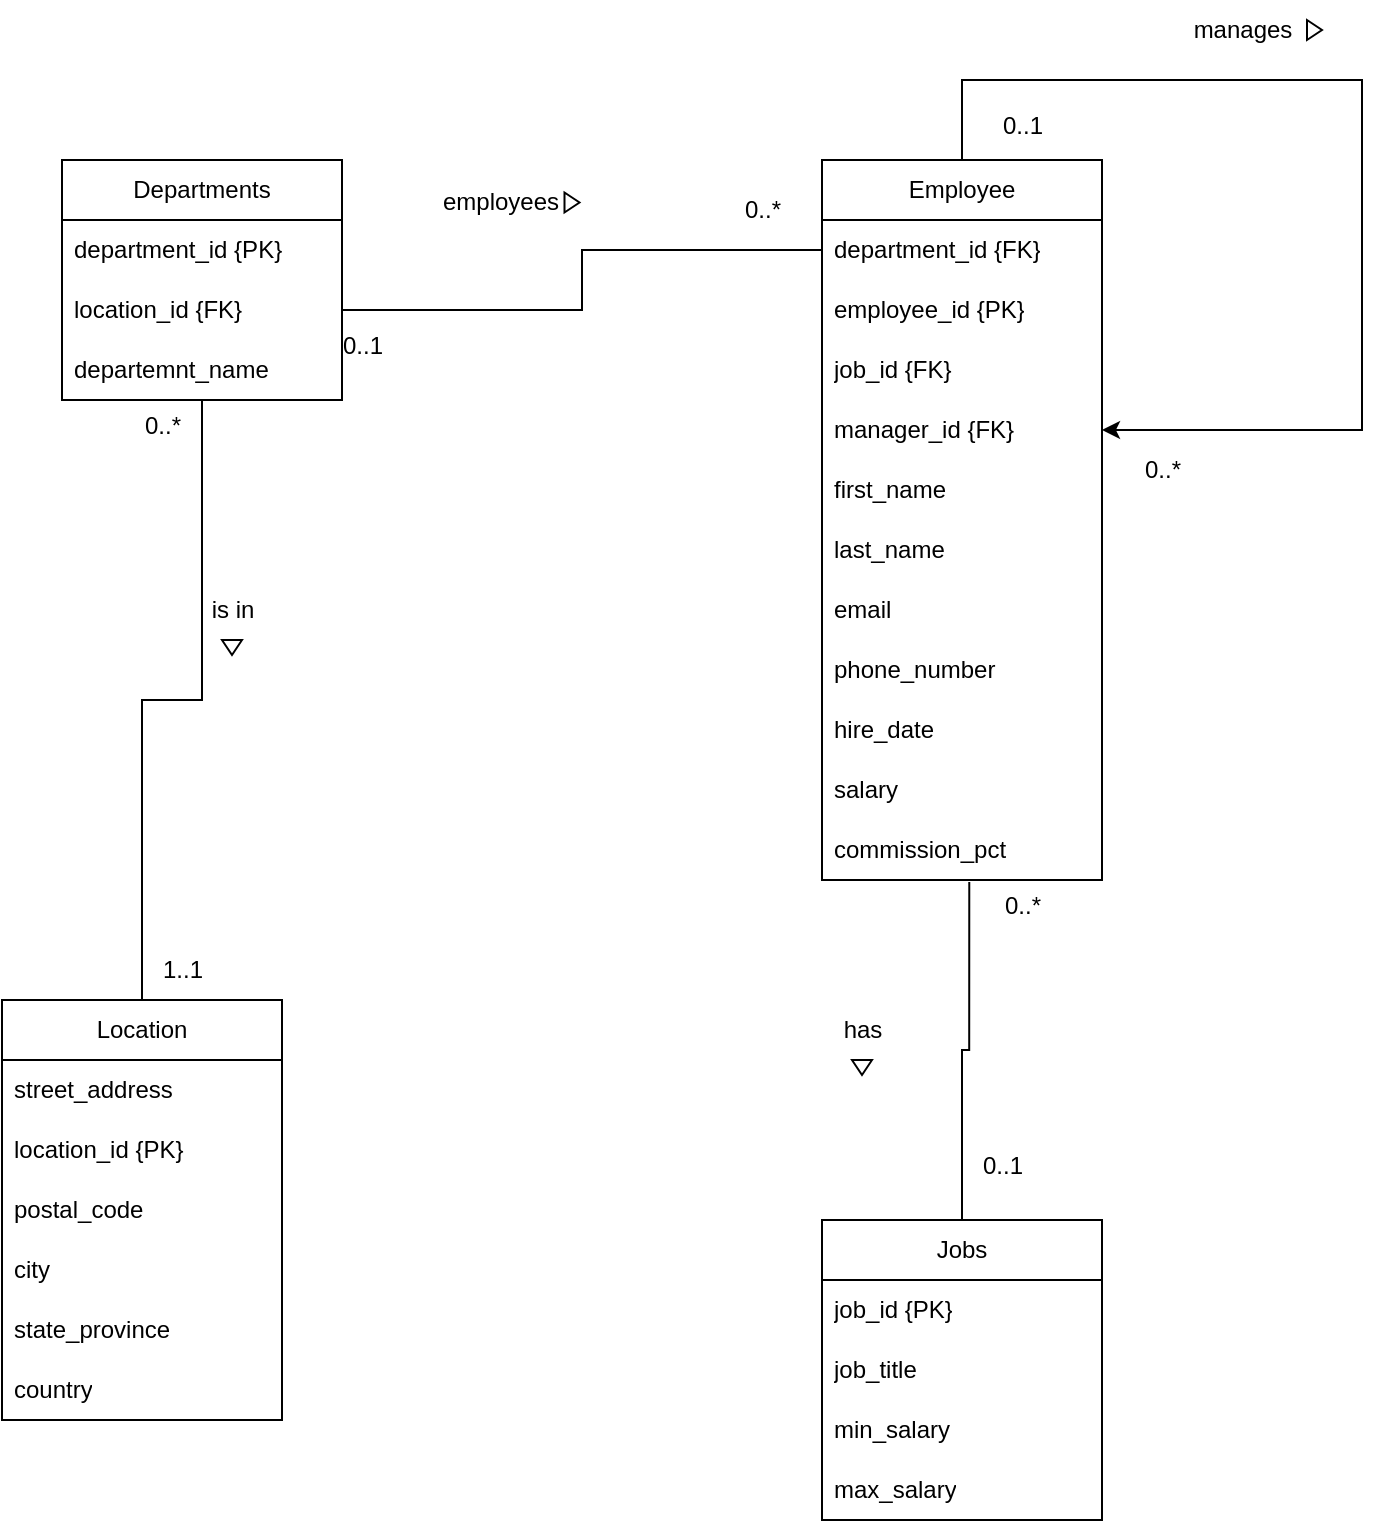 <mxfile version="22.0.8" type="github">
  <diagram name="Page-1" id="Bokwbh1TYy-wzka9U8Dz">
    <mxGraphModel dx="1532" dy="817" grid="1" gridSize="10" guides="1" tooltips="1" connect="1" arrows="1" fold="1" page="1" pageScale="1" pageWidth="850" pageHeight="1100" math="0" shadow="0">
      <root>
        <mxCell id="0" />
        <mxCell id="1" parent="0" />
        <mxCell id="zZS7CD2ujHk6g-rQfy7F-35" style="edgeStyle=orthogonalEdgeStyle;rounded=0;orthogonalLoop=1;jettySize=auto;html=1;entryX=0.5;entryY=0;entryDx=0;entryDy=0;endArrow=none;endFill=0;" edge="1" parent="1" source="zZS7CD2ujHk6g-rQfy7F-1" target="zZS7CD2ujHk6g-rQfy7F-19">
          <mxGeometry relative="1" as="geometry" />
        </mxCell>
        <mxCell id="zZS7CD2ujHk6g-rQfy7F-1" value="Departments" style="swimlane;fontStyle=0;childLayout=stackLayout;horizontal=1;startSize=30;horizontalStack=0;resizeParent=1;resizeParentMax=0;resizeLast=0;collapsible=1;marginBottom=0;whiteSpace=wrap;html=1;" vertex="1" parent="1">
          <mxGeometry x="140" y="150" width="140" height="120" as="geometry" />
        </mxCell>
        <mxCell id="zZS7CD2ujHk6g-rQfy7F-2" value="department_id {PK}" style="text;strokeColor=none;fillColor=none;align=left;verticalAlign=middle;spacingLeft=4;spacingRight=4;overflow=hidden;points=[[0,0.5],[1,0.5]];portConstraint=eastwest;rotatable=0;whiteSpace=wrap;html=1;" vertex="1" parent="zZS7CD2ujHk6g-rQfy7F-1">
          <mxGeometry y="30" width="140" height="30" as="geometry" />
        </mxCell>
        <mxCell id="zZS7CD2ujHk6g-rQfy7F-9" value="location_id {FK}" style="text;strokeColor=none;fillColor=none;align=left;verticalAlign=middle;spacingLeft=4;spacingRight=4;overflow=hidden;points=[[0,0.5],[1,0.5]];portConstraint=eastwest;rotatable=0;whiteSpace=wrap;html=1;" vertex="1" parent="zZS7CD2ujHk6g-rQfy7F-1">
          <mxGeometry y="60" width="140" height="30" as="geometry" />
        </mxCell>
        <mxCell id="zZS7CD2ujHk6g-rQfy7F-3" value="departemnt_name" style="text;strokeColor=none;fillColor=none;align=left;verticalAlign=middle;spacingLeft=4;spacingRight=4;overflow=hidden;points=[[0,0.5],[1,0.5]];portConstraint=eastwest;rotatable=0;whiteSpace=wrap;html=1;" vertex="1" parent="zZS7CD2ujHk6g-rQfy7F-1">
          <mxGeometry y="90" width="140" height="30" as="geometry" />
        </mxCell>
        <mxCell id="zZS7CD2ujHk6g-rQfy7F-5" value="Employee" style="swimlane;fontStyle=0;childLayout=stackLayout;horizontal=1;startSize=30;horizontalStack=0;resizeParent=1;resizeParentMax=0;resizeLast=0;collapsible=1;marginBottom=0;whiteSpace=wrap;html=1;" vertex="1" parent="1">
          <mxGeometry x="520" y="150" width="140" height="360" as="geometry" />
        </mxCell>
        <mxCell id="zZS7CD2ujHk6g-rQfy7F-6" value="department_id {FK}" style="text;strokeColor=none;fillColor=none;align=left;verticalAlign=middle;spacingLeft=4;spacingRight=4;overflow=hidden;points=[[0,0.5],[1,0.5]];portConstraint=eastwest;rotatable=0;whiteSpace=wrap;html=1;" vertex="1" parent="zZS7CD2ujHk6g-rQfy7F-5">
          <mxGeometry y="30" width="140" height="30" as="geometry" />
        </mxCell>
        <mxCell id="zZS7CD2ujHk6g-rQfy7F-8" value="employee_id {PK}" style="text;strokeColor=none;fillColor=none;align=left;verticalAlign=middle;spacingLeft=4;spacingRight=4;overflow=hidden;points=[[0,0.5],[1,0.5]];portConstraint=eastwest;rotatable=0;whiteSpace=wrap;html=1;" vertex="1" parent="zZS7CD2ujHk6g-rQfy7F-5">
          <mxGeometry y="60" width="140" height="30" as="geometry" />
        </mxCell>
        <mxCell id="zZS7CD2ujHk6g-rQfy7F-11" value="job_id {FK}" style="text;strokeColor=none;fillColor=none;align=left;verticalAlign=middle;spacingLeft=4;spacingRight=4;overflow=hidden;points=[[0,0.5],[1,0.5]];portConstraint=eastwest;rotatable=0;whiteSpace=wrap;html=1;" vertex="1" parent="zZS7CD2ujHk6g-rQfy7F-5">
          <mxGeometry y="90" width="140" height="30" as="geometry" />
        </mxCell>
        <mxCell id="zZS7CD2ujHk6g-rQfy7F-7" value="manager_id {FK}" style="text;strokeColor=none;fillColor=none;align=left;verticalAlign=middle;spacingLeft=4;spacingRight=4;overflow=hidden;points=[[0,0.5],[1,0.5]];portConstraint=eastwest;rotatable=0;whiteSpace=wrap;html=1;" vertex="1" parent="zZS7CD2ujHk6g-rQfy7F-5">
          <mxGeometry y="120" width="140" height="30" as="geometry" />
        </mxCell>
        <mxCell id="zZS7CD2ujHk6g-rQfy7F-13" value="first_name" style="text;strokeColor=none;fillColor=none;align=left;verticalAlign=middle;spacingLeft=4;spacingRight=4;overflow=hidden;points=[[0,0.5],[1,0.5]];portConstraint=eastwest;rotatable=0;whiteSpace=wrap;html=1;" vertex="1" parent="zZS7CD2ujHk6g-rQfy7F-5">
          <mxGeometry y="150" width="140" height="30" as="geometry" />
        </mxCell>
        <mxCell id="zZS7CD2ujHk6g-rQfy7F-14" value="last_name" style="text;strokeColor=none;fillColor=none;align=left;verticalAlign=middle;spacingLeft=4;spacingRight=4;overflow=hidden;points=[[0,0.5],[1,0.5]];portConstraint=eastwest;rotatable=0;whiteSpace=wrap;html=1;" vertex="1" parent="zZS7CD2ujHk6g-rQfy7F-5">
          <mxGeometry y="180" width="140" height="30" as="geometry" />
        </mxCell>
        <mxCell id="zZS7CD2ujHk6g-rQfy7F-16" value="email" style="text;strokeColor=none;fillColor=none;align=left;verticalAlign=middle;spacingLeft=4;spacingRight=4;overflow=hidden;points=[[0,0.5],[1,0.5]];portConstraint=eastwest;rotatable=0;whiteSpace=wrap;html=1;" vertex="1" parent="zZS7CD2ujHk6g-rQfy7F-5">
          <mxGeometry y="210" width="140" height="30" as="geometry" />
        </mxCell>
        <mxCell id="zZS7CD2ujHk6g-rQfy7F-18" value="phone_number" style="text;strokeColor=none;fillColor=none;align=left;verticalAlign=middle;spacingLeft=4;spacingRight=4;overflow=hidden;points=[[0,0.5],[1,0.5]];portConstraint=eastwest;rotatable=0;whiteSpace=wrap;html=1;" vertex="1" parent="zZS7CD2ujHk6g-rQfy7F-5">
          <mxGeometry y="240" width="140" height="30" as="geometry" />
        </mxCell>
        <mxCell id="zZS7CD2ujHk6g-rQfy7F-17" value="hire_date" style="text;strokeColor=none;fillColor=none;align=left;verticalAlign=middle;spacingLeft=4;spacingRight=4;overflow=hidden;points=[[0,0.5],[1,0.5]];portConstraint=eastwest;rotatable=0;whiteSpace=wrap;html=1;" vertex="1" parent="zZS7CD2ujHk6g-rQfy7F-5">
          <mxGeometry y="270" width="140" height="30" as="geometry" />
        </mxCell>
        <mxCell id="zZS7CD2ujHk6g-rQfy7F-15" value="salary" style="text;strokeColor=none;fillColor=none;align=left;verticalAlign=middle;spacingLeft=4;spacingRight=4;overflow=hidden;points=[[0,0.5],[1,0.5]];portConstraint=eastwest;rotatable=0;whiteSpace=wrap;html=1;" vertex="1" parent="zZS7CD2ujHk6g-rQfy7F-5">
          <mxGeometry y="300" width="140" height="30" as="geometry" />
        </mxCell>
        <mxCell id="zZS7CD2ujHk6g-rQfy7F-12" value="commission_pct" style="text;strokeColor=none;fillColor=none;align=left;verticalAlign=middle;spacingLeft=4;spacingRight=4;overflow=hidden;points=[[0,0.5],[1,0.5]];portConstraint=eastwest;rotatable=0;whiteSpace=wrap;html=1;" vertex="1" parent="zZS7CD2ujHk6g-rQfy7F-5">
          <mxGeometry y="330" width="140" height="30" as="geometry" />
        </mxCell>
        <mxCell id="zZS7CD2ujHk6g-rQfy7F-54" style="edgeStyle=orthogonalEdgeStyle;rounded=0;orthogonalLoop=1;jettySize=auto;html=1;exitX=0.5;exitY=0;exitDx=0;exitDy=0;entryX=1;entryY=0.5;entryDx=0;entryDy=0;" edge="1" parent="zZS7CD2ujHk6g-rQfy7F-5" source="zZS7CD2ujHk6g-rQfy7F-5" target="zZS7CD2ujHk6g-rQfy7F-7">
          <mxGeometry relative="1" as="geometry">
            <Array as="points">
              <mxPoint x="70" y="-40" />
              <mxPoint x="270" y="-40" />
              <mxPoint x="270" y="135" />
            </Array>
          </mxGeometry>
        </mxCell>
        <mxCell id="zZS7CD2ujHk6g-rQfy7F-19" value="Location" style="swimlane;fontStyle=0;childLayout=stackLayout;horizontal=1;startSize=30;horizontalStack=0;resizeParent=1;resizeParentMax=0;resizeLast=0;collapsible=1;marginBottom=0;whiteSpace=wrap;html=1;" vertex="1" parent="1">
          <mxGeometry x="110" y="570" width="140" height="210" as="geometry" />
        </mxCell>
        <mxCell id="zZS7CD2ujHk6g-rQfy7F-20" value="street_address" style="text;strokeColor=none;fillColor=none;align=left;verticalAlign=middle;spacingLeft=4;spacingRight=4;overflow=hidden;points=[[0,0.5],[1,0.5]];portConstraint=eastwest;rotatable=0;whiteSpace=wrap;html=1;" vertex="1" parent="zZS7CD2ujHk6g-rQfy7F-19">
          <mxGeometry y="30" width="140" height="30" as="geometry" />
        </mxCell>
        <mxCell id="zZS7CD2ujHk6g-rQfy7F-21" value="location_id {PK}" style="text;strokeColor=none;fillColor=none;align=left;verticalAlign=middle;spacingLeft=4;spacingRight=4;overflow=hidden;points=[[0,0.5],[1,0.5]];portConstraint=eastwest;rotatable=0;whiteSpace=wrap;html=1;" vertex="1" parent="zZS7CD2ujHk6g-rQfy7F-19">
          <mxGeometry y="60" width="140" height="30" as="geometry" />
        </mxCell>
        <mxCell id="zZS7CD2ujHk6g-rQfy7F-27" value="postal_code" style="text;strokeColor=none;fillColor=none;align=left;verticalAlign=middle;spacingLeft=4;spacingRight=4;overflow=hidden;points=[[0,0.5],[1,0.5]];portConstraint=eastwest;rotatable=0;whiteSpace=wrap;html=1;" vertex="1" parent="zZS7CD2ujHk6g-rQfy7F-19">
          <mxGeometry y="90" width="140" height="30" as="geometry" />
        </mxCell>
        <mxCell id="zZS7CD2ujHk6g-rQfy7F-22" value="city" style="text;strokeColor=none;fillColor=none;align=left;verticalAlign=middle;spacingLeft=4;spacingRight=4;overflow=hidden;points=[[0,0.5],[1,0.5]];portConstraint=eastwest;rotatable=0;whiteSpace=wrap;html=1;" vertex="1" parent="zZS7CD2ujHk6g-rQfy7F-19">
          <mxGeometry y="120" width="140" height="30" as="geometry" />
        </mxCell>
        <mxCell id="zZS7CD2ujHk6g-rQfy7F-28" value="state_province" style="text;strokeColor=none;fillColor=none;align=left;verticalAlign=middle;spacingLeft=4;spacingRight=4;overflow=hidden;points=[[0,0.5],[1,0.5]];portConstraint=eastwest;rotatable=0;whiteSpace=wrap;html=1;" vertex="1" parent="zZS7CD2ujHk6g-rQfy7F-19">
          <mxGeometry y="150" width="140" height="30" as="geometry" />
        </mxCell>
        <mxCell id="zZS7CD2ujHk6g-rQfy7F-29" value="country" style="text;strokeColor=none;fillColor=none;align=left;verticalAlign=middle;spacingLeft=4;spacingRight=4;overflow=hidden;points=[[0,0.5],[1,0.5]];portConstraint=eastwest;rotatable=0;whiteSpace=wrap;html=1;" vertex="1" parent="zZS7CD2ujHk6g-rQfy7F-19">
          <mxGeometry y="180" width="140" height="30" as="geometry" />
        </mxCell>
        <mxCell id="zZS7CD2ujHk6g-rQfy7F-23" value="Jobs" style="swimlane;fontStyle=0;childLayout=stackLayout;horizontal=1;startSize=30;horizontalStack=0;resizeParent=1;resizeParentMax=0;resizeLast=0;collapsible=1;marginBottom=0;whiteSpace=wrap;html=1;" vertex="1" parent="1">
          <mxGeometry x="520" y="680" width="140" height="150" as="geometry" />
        </mxCell>
        <mxCell id="zZS7CD2ujHk6g-rQfy7F-24" value="job_id {PK}" style="text;strokeColor=none;fillColor=none;align=left;verticalAlign=middle;spacingLeft=4;spacingRight=4;overflow=hidden;points=[[0,0.5],[1,0.5]];portConstraint=eastwest;rotatable=0;whiteSpace=wrap;html=1;" vertex="1" parent="zZS7CD2ujHk6g-rQfy7F-23">
          <mxGeometry y="30" width="140" height="30" as="geometry" />
        </mxCell>
        <mxCell id="zZS7CD2ujHk6g-rQfy7F-25" value="job_title" style="text;strokeColor=none;fillColor=none;align=left;verticalAlign=middle;spacingLeft=4;spacingRight=4;overflow=hidden;points=[[0,0.5],[1,0.5]];portConstraint=eastwest;rotatable=0;whiteSpace=wrap;html=1;" vertex="1" parent="zZS7CD2ujHk6g-rQfy7F-23">
          <mxGeometry y="60" width="140" height="30" as="geometry" />
        </mxCell>
        <mxCell id="zZS7CD2ujHk6g-rQfy7F-26" value="min_salary" style="text;strokeColor=none;fillColor=none;align=left;verticalAlign=middle;spacingLeft=4;spacingRight=4;overflow=hidden;points=[[0,0.5],[1,0.5]];portConstraint=eastwest;rotatable=0;whiteSpace=wrap;html=1;" vertex="1" parent="zZS7CD2ujHk6g-rQfy7F-23">
          <mxGeometry y="90" width="140" height="30" as="geometry" />
        </mxCell>
        <mxCell id="zZS7CD2ujHk6g-rQfy7F-34" value="max_salary" style="text;strokeColor=none;fillColor=none;align=left;verticalAlign=middle;spacingLeft=4;spacingRight=4;overflow=hidden;points=[[0,0.5],[1,0.5]];portConstraint=eastwest;rotatable=0;whiteSpace=wrap;html=1;" vertex="1" parent="zZS7CD2ujHk6g-rQfy7F-23">
          <mxGeometry y="120" width="140" height="30" as="geometry" />
        </mxCell>
        <mxCell id="zZS7CD2ujHk6g-rQfy7F-36" style="edgeStyle=orthogonalEdgeStyle;rounded=0;orthogonalLoop=1;jettySize=auto;html=1;entryX=0;entryY=0.5;entryDx=0;entryDy=0;endArrow=none;endFill=0;" edge="1" parent="1" source="zZS7CD2ujHk6g-rQfy7F-9" target="zZS7CD2ujHk6g-rQfy7F-6">
          <mxGeometry relative="1" as="geometry" />
        </mxCell>
        <mxCell id="zZS7CD2ujHk6g-rQfy7F-37" style="edgeStyle=orthogonalEdgeStyle;rounded=0;orthogonalLoop=1;jettySize=auto;html=1;entryX=0.526;entryY=1.033;entryDx=0;entryDy=0;entryPerimeter=0;endArrow=none;endFill=0;" edge="1" parent="1" source="zZS7CD2ujHk6g-rQfy7F-23" target="zZS7CD2ujHk6g-rQfy7F-12">
          <mxGeometry relative="1" as="geometry" />
        </mxCell>
        <mxCell id="zZS7CD2ujHk6g-rQfy7F-38" value="" style="triangle;whiteSpace=wrap;html=1;direction=south;" vertex="1" parent="1">
          <mxGeometry x="220" y="390" width="10" height="7.5" as="geometry" />
        </mxCell>
        <mxCell id="zZS7CD2ujHk6g-rQfy7F-40" value="is in" style="text;html=1;align=center;verticalAlign=middle;resizable=0;points=[];autosize=1;strokeColor=none;fillColor=none;" vertex="1" parent="1">
          <mxGeometry x="205" y="360" width="40" height="30" as="geometry" />
        </mxCell>
        <mxCell id="zZS7CD2ujHk6g-rQfy7F-41" value="0..*" style="text;html=1;align=center;verticalAlign=middle;resizable=0;points=[];autosize=1;strokeColor=none;fillColor=none;" vertex="1" parent="1">
          <mxGeometry x="170" y="268" width="40" height="30" as="geometry" />
        </mxCell>
        <mxCell id="zZS7CD2ujHk6g-rQfy7F-42" value="1..1" style="text;html=1;align=center;verticalAlign=middle;resizable=0;points=[];autosize=1;strokeColor=none;fillColor=none;" vertex="1" parent="1">
          <mxGeometry x="180" y="540" width="40" height="30" as="geometry" />
        </mxCell>
        <mxCell id="zZS7CD2ujHk6g-rQfy7F-43" value="0..1" style="text;html=1;align=center;verticalAlign=middle;resizable=0;points=[];autosize=1;strokeColor=none;fillColor=none;" vertex="1" parent="1">
          <mxGeometry x="270" y="228" width="40" height="30" as="geometry" />
        </mxCell>
        <mxCell id="zZS7CD2ujHk6g-rQfy7F-44" value="0..*" style="text;html=1;align=center;verticalAlign=middle;resizable=0;points=[];autosize=1;strokeColor=none;fillColor=none;" vertex="1" parent="1">
          <mxGeometry x="470" y="160" width="40" height="30" as="geometry" />
        </mxCell>
        <mxCell id="zZS7CD2ujHk6g-rQfy7F-45" value="" style="triangle;whiteSpace=wrap;html=1;direction=east;" vertex="1" parent="1">
          <mxGeometry x="391.25" y="166.25" width="7.5" height="10" as="geometry" />
        </mxCell>
        <mxCell id="zZS7CD2ujHk6g-rQfy7F-46" value="employees" style="text;html=1;align=center;verticalAlign=middle;resizable=0;points=[];autosize=1;strokeColor=none;fillColor=none;" vertex="1" parent="1">
          <mxGeometry x="318.75" y="156.25" width="80" height="30" as="geometry" />
        </mxCell>
        <mxCell id="zZS7CD2ujHk6g-rQfy7F-47" value="" style="triangle;whiteSpace=wrap;html=1;direction=south;" vertex="1" parent="1">
          <mxGeometry x="535" y="600" width="10" height="7.5" as="geometry" />
        </mxCell>
        <mxCell id="zZS7CD2ujHk6g-rQfy7F-48" value="has" style="text;html=1;align=center;verticalAlign=middle;resizable=0;points=[];autosize=1;strokeColor=none;fillColor=none;" vertex="1" parent="1">
          <mxGeometry x="520" y="570" width="40" height="30" as="geometry" />
        </mxCell>
        <mxCell id="zZS7CD2ujHk6g-rQfy7F-49" value="0..*" style="text;html=1;align=center;verticalAlign=middle;resizable=0;points=[];autosize=1;strokeColor=none;fillColor=none;" vertex="1" parent="1">
          <mxGeometry x="600" y="508" width="40" height="30" as="geometry" />
        </mxCell>
        <mxCell id="zZS7CD2ujHk6g-rQfy7F-51" value="0..1" style="text;html=1;align=center;verticalAlign=middle;resizable=0;points=[];autosize=1;strokeColor=none;fillColor=none;" vertex="1" parent="1">
          <mxGeometry x="590" y="638" width="40" height="30" as="geometry" />
        </mxCell>
        <mxCell id="zZS7CD2ujHk6g-rQfy7F-52" value="0..1" style="text;html=1;align=center;verticalAlign=middle;resizable=0;points=[];autosize=1;strokeColor=none;fillColor=none;" vertex="1" parent="1">
          <mxGeometry x="600" y="118" width="40" height="30" as="geometry" />
        </mxCell>
        <mxCell id="zZS7CD2ujHk6g-rQfy7F-53" value="0..*" style="text;html=1;align=center;verticalAlign=middle;resizable=0;points=[];autosize=1;strokeColor=none;fillColor=none;" vertex="1" parent="1">
          <mxGeometry x="670" y="290" width="40" height="30" as="geometry" />
        </mxCell>
        <mxCell id="zZS7CD2ujHk6g-rQfy7F-55" value="" style="triangle;whiteSpace=wrap;html=1;direction=east;" vertex="1" parent="1">
          <mxGeometry x="762.5" y="80" width="7.5" height="10" as="geometry" />
        </mxCell>
        <mxCell id="zZS7CD2ujHk6g-rQfy7F-56" value="manages" style="text;html=1;align=center;verticalAlign=middle;resizable=0;points=[];autosize=1;strokeColor=none;fillColor=none;" vertex="1" parent="1">
          <mxGeometry x="695" y="70" width="70" height="30" as="geometry" />
        </mxCell>
      </root>
    </mxGraphModel>
  </diagram>
</mxfile>
